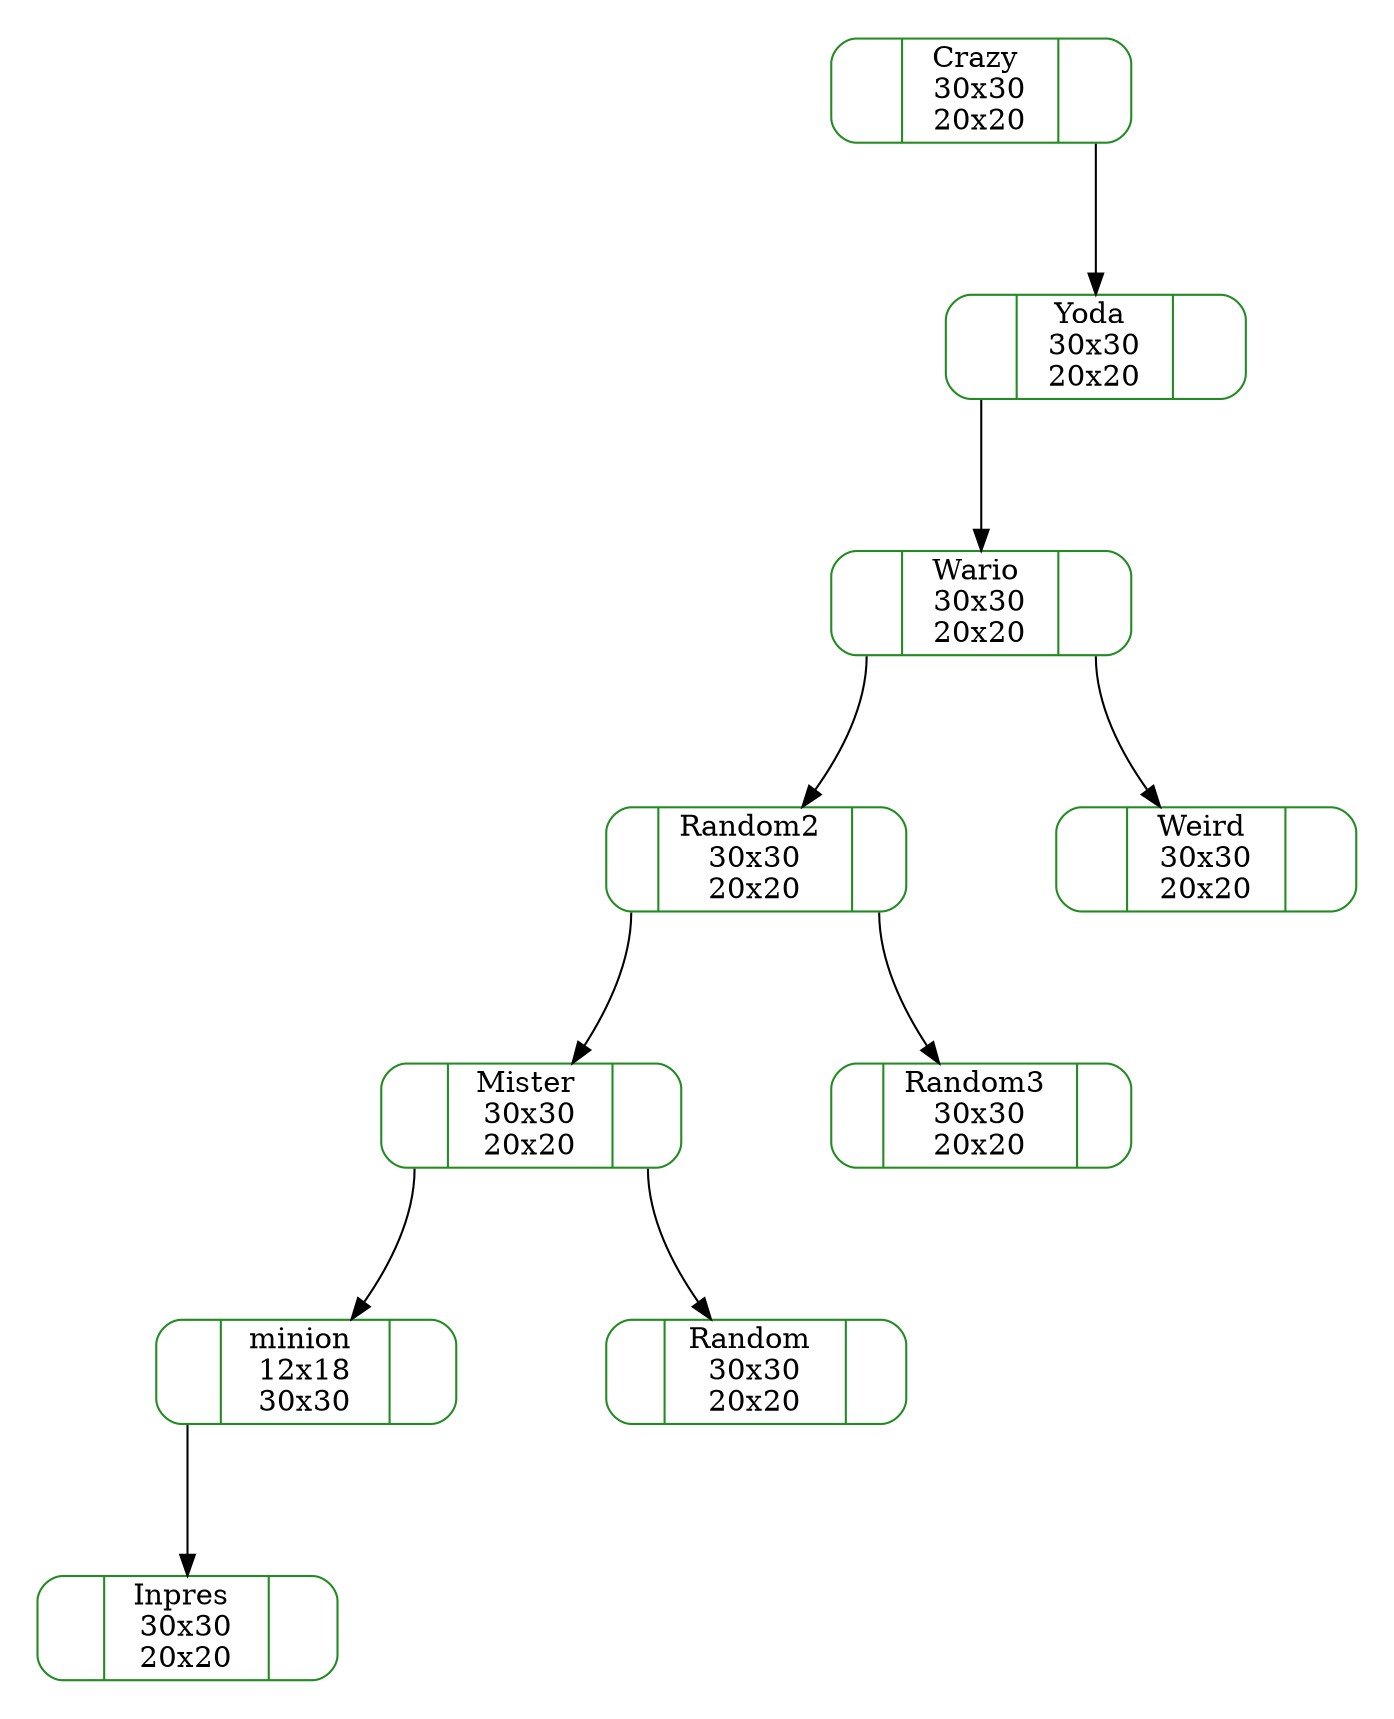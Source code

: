 digraph arbolBinario
{
    rankdir=TB;
    graph [pad=".25", ranksep="1.0", nodesep="1"];
    node [shape=record, style = rounded, color = forestgreen];
    node [width = 2, height = 0.7, fixedsize="true"];
    //Nodes and links creation
    ndCrazy[label="<left> | Crazy \n30x30\n20x20 | <right>"];
    //Links ndCrazy
    ndCrazy : right->ndYoda
    ndYoda[label="<left> | Yoda \n30x30\n20x20 | <right>"];
    //Links ndYoda
    ndYoda : left->ndWario
    ndWario[label="<left> | Wario \n30x30\n20x20 | <right>"];
    //Links ndWario
    ndWario : left->ndRandom2
    ndWario : right->ndWeird
    ndRandom2[label="<left> | Random2 \n30x30\n20x20 | <right>"];
    //Links ndRandom2
    ndRandom2 : left->ndMister
    ndRandom2 : right->ndRandom3
    ndMister[label="<left> | Mister \n30x30\n20x20 | <right>"];
    //Links ndMister
    ndMister : left->ndminion
    ndMister : right->ndRandom
    ndminion[label="<left> | minion \n12x18\n30x30 | <right>"];
    //Links ndminion
    ndminion : left->ndInpres
    ndInpres[label="<left> | Inpres \n30x30\n20x20 | <right>"];
    //Links ndInpres
    ndRandom[label="<left> | Random \n30x30\n20x20 | <right>"];
    //Links ndRandom
    ndRandom3[label="<left> | Random3 \n30x30\n20x20 | <right>"];
    //Links ndRandom3
    ndWeird[label="<left> | Weird \n30x30\n20x20 | <right>"];
    //Links ndWeird
}